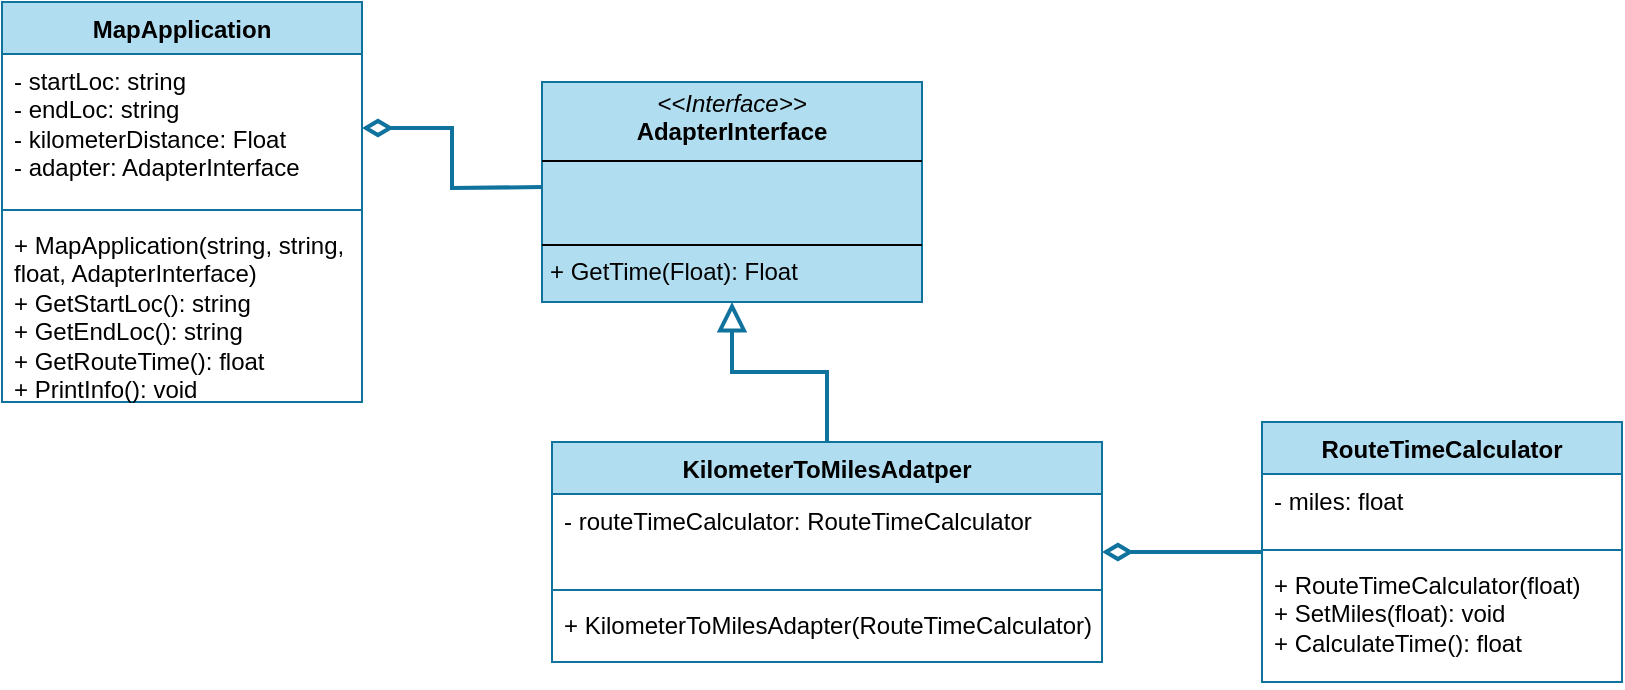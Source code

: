 <mxfile version="26.0.6">
  <diagram name="1 oldal" id="ih_HioFE11-8KtqgBiw_">
    <mxGraphModel dx="1551" dy="384" grid="1" gridSize="10" guides="1" tooltips="1" connect="1" arrows="1" fold="1" page="1" pageScale="1" pageWidth="827" pageHeight="1169" math="0" shadow="0">
      <root>
        <mxCell id="0" />
        <mxCell id="1" parent="0" />
        <mxCell id="5-vfJQSfanG8a6VxVlxj-1" value="&lt;p style=&quot;margin:0px;margin-top:4px;text-align:center;&quot;&gt;&lt;i&gt;&amp;lt;&amp;lt;Interface&amp;gt;&amp;gt;&lt;/i&gt;&lt;br&gt;&lt;b&gt;AdapterInterface&lt;/b&gt;&lt;/p&gt;&lt;hr size=&quot;1&quot; style=&quot;border-style:solid;&quot;&gt;&lt;p style=&quot;margin:0px;margin-left:4px;&quot;&gt;&amp;nbsp;&lt;/p&gt;&lt;p style=&quot;margin:0px;margin-left:4px;&quot;&gt;&lt;br&gt;&lt;/p&gt;&lt;hr size=&quot;1&quot; style=&quot;border-style:solid;&quot;&gt;&lt;p style=&quot;margin:0px;margin-left:4px;&quot;&gt;+ GetTime(Float): Float&lt;/p&gt;" style="verticalAlign=top;align=left;overflow=fill;html=1;whiteSpace=wrap;fillColor=#b1ddf0;strokeColor=#10739e;" vertex="1" parent="1">
          <mxGeometry x="260" y="80" width="190" height="110" as="geometry" />
        </mxCell>
        <mxCell id="5-vfJQSfanG8a6VxVlxj-6" style="edgeStyle=orthogonalEdgeStyle;rounded=0;orthogonalLoop=1;jettySize=auto;html=1;endSize=10;fillColor=#b1ddf0;strokeColor=#10739e;endArrow=diamondThin;endFill=0;strokeWidth=2;targetPerimeterSpacing=0;" edge="1" parent="1" target="5-vfJQSfanG8a6VxVlxj-3">
          <mxGeometry relative="1" as="geometry">
            <mxPoint x="260" y="132.514" as="sourcePoint" />
            <mxPoint x="170" y="137.48" as="targetPoint" />
          </mxGeometry>
        </mxCell>
        <mxCell id="5-vfJQSfanG8a6VxVlxj-2" value="MapApplication" style="swimlane;fontStyle=1;align=center;verticalAlign=top;childLayout=stackLayout;horizontal=1;startSize=26;horizontalStack=0;resizeParent=1;resizeParentMax=0;resizeLast=0;collapsible=1;marginBottom=0;whiteSpace=wrap;html=1;fillColor=#b1ddf0;strokeColor=#10739e;" vertex="1" parent="1">
          <mxGeometry x="-10" y="40" width="180" height="200" as="geometry" />
        </mxCell>
        <mxCell id="5-vfJQSfanG8a6VxVlxj-3" value="- startLoc: string&lt;div&gt;- endLoc: string&lt;/div&gt;&lt;div&gt;- kilometerDistance: Float&lt;/div&gt;&lt;div&gt;- adapter: AdapterInterface&lt;/div&gt;" style="text;strokeColor=none;fillColor=none;align=left;verticalAlign=top;spacingLeft=4;spacingRight=4;overflow=hidden;rotatable=0;points=[[0,0.5],[1,0.5]];portConstraint=eastwest;whiteSpace=wrap;html=1;" vertex="1" parent="5-vfJQSfanG8a6VxVlxj-2">
          <mxGeometry y="26" width="180" height="74" as="geometry" />
        </mxCell>
        <mxCell id="5-vfJQSfanG8a6VxVlxj-4" value="" style="line;strokeWidth=1;fillColor=none;align=left;verticalAlign=middle;spacingTop=-1;spacingLeft=3;spacingRight=3;rotatable=0;labelPosition=right;points=[];portConstraint=eastwest;strokeColor=inherit;" vertex="1" parent="5-vfJQSfanG8a6VxVlxj-2">
          <mxGeometry y="100" width="180" height="8" as="geometry" />
        </mxCell>
        <mxCell id="5-vfJQSfanG8a6VxVlxj-5" value="+ MapApplication(string, string, float, AdapterInterface)&lt;div&gt;+ GetStartLoc(): string&lt;/div&gt;&lt;div&gt;+ GetEndLoc(): string&lt;/div&gt;&lt;div&gt;+ GetRouteTime(): float&lt;/div&gt;&lt;div&gt;+ PrintInfo(): void&lt;/div&gt;" style="text;strokeColor=none;fillColor=none;align=left;verticalAlign=top;spacingLeft=4;spacingRight=4;overflow=hidden;rotatable=0;points=[[0,0.5],[1,0.5]];portConstraint=eastwest;whiteSpace=wrap;html=1;" vertex="1" parent="5-vfJQSfanG8a6VxVlxj-2">
          <mxGeometry y="108" width="180" height="92" as="geometry" />
        </mxCell>
        <mxCell id="5-vfJQSfanG8a6VxVlxj-8" style="edgeStyle=orthogonalEdgeStyle;rounded=0;orthogonalLoop=1;jettySize=auto;html=1;endSize=10;fillColor=#b1ddf0;strokeColor=#10739e;endArrow=block;endFill=0;strokeWidth=2;" edge="1" parent="1" source="5-vfJQSfanG8a6VxVlxj-9" target="5-vfJQSfanG8a6VxVlxj-1">
          <mxGeometry relative="1" as="geometry">
            <mxPoint x="270" y="142.514" as="sourcePoint" />
            <mxPoint x="180" y="113" as="targetPoint" />
          </mxGeometry>
        </mxCell>
        <mxCell id="5-vfJQSfanG8a6VxVlxj-9" value="KilometerToMilesAdatper" style="swimlane;fontStyle=1;align=center;verticalAlign=top;childLayout=stackLayout;horizontal=1;startSize=26;horizontalStack=0;resizeParent=1;resizeParentMax=0;resizeLast=0;collapsible=1;marginBottom=0;whiteSpace=wrap;html=1;fillColor=#b1ddf0;strokeColor=#10739e;" vertex="1" parent="1">
          <mxGeometry x="265" y="260" width="275" height="110" as="geometry" />
        </mxCell>
        <mxCell id="5-vfJQSfanG8a6VxVlxj-10" value="- routeTimeCalculator: RouteTimeCalculator" style="text;strokeColor=none;fillColor=none;align=left;verticalAlign=top;spacingLeft=4;spacingRight=4;overflow=hidden;rotatable=0;points=[[0,0.5],[1,0.5]];portConstraint=eastwest;whiteSpace=wrap;html=1;" vertex="1" parent="5-vfJQSfanG8a6VxVlxj-9">
          <mxGeometry y="26" width="275" height="44" as="geometry" />
        </mxCell>
        <mxCell id="5-vfJQSfanG8a6VxVlxj-11" value="" style="line;strokeWidth=1;fillColor=none;align=left;verticalAlign=middle;spacingTop=-1;spacingLeft=3;spacingRight=3;rotatable=0;labelPosition=right;points=[];portConstraint=eastwest;strokeColor=inherit;" vertex="1" parent="5-vfJQSfanG8a6VxVlxj-9">
          <mxGeometry y="70" width="275" height="8" as="geometry" />
        </mxCell>
        <mxCell id="5-vfJQSfanG8a6VxVlxj-12" value="+ KilometerToMilesAdapter(RouteTimeCalculator)&lt;div&gt;&lt;br&gt;&lt;/div&gt;" style="text;strokeColor=none;fillColor=none;align=left;verticalAlign=top;spacingLeft=4;spacingRight=4;overflow=hidden;rotatable=0;points=[[0,0.5],[1,0.5]];portConstraint=eastwest;whiteSpace=wrap;html=1;" vertex="1" parent="5-vfJQSfanG8a6VxVlxj-9">
          <mxGeometry y="78" width="275" height="32" as="geometry" />
        </mxCell>
        <mxCell id="5-vfJQSfanG8a6VxVlxj-13" value="RouteTimeCalculator" style="swimlane;fontStyle=1;align=center;verticalAlign=top;childLayout=stackLayout;horizontal=1;startSize=26;horizontalStack=0;resizeParent=1;resizeParentMax=0;resizeLast=0;collapsible=1;marginBottom=0;whiteSpace=wrap;html=1;fillColor=#b1ddf0;strokeColor=#10739e;" vertex="1" parent="1">
          <mxGeometry x="620" y="250" width="180" height="130" as="geometry" />
        </mxCell>
        <mxCell id="5-vfJQSfanG8a6VxVlxj-14" value="- miles: float" style="text;strokeColor=none;fillColor=none;align=left;verticalAlign=top;spacingLeft=4;spacingRight=4;overflow=hidden;rotatable=0;points=[[0,0.5],[1,0.5]];portConstraint=eastwest;whiteSpace=wrap;html=1;" vertex="1" parent="5-vfJQSfanG8a6VxVlxj-13">
          <mxGeometry y="26" width="180" height="34" as="geometry" />
        </mxCell>
        <mxCell id="5-vfJQSfanG8a6VxVlxj-15" value="" style="line;strokeWidth=1;fillColor=none;align=left;verticalAlign=middle;spacingTop=-1;spacingLeft=3;spacingRight=3;rotatable=0;labelPosition=right;points=[];portConstraint=eastwest;strokeColor=inherit;" vertex="1" parent="5-vfJQSfanG8a6VxVlxj-13">
          <mxGeometry y="60" width="180" height="8" as="geometry" />
        </mxCell>
        <mxCell id="5-vfJQSfanG8a6VxVlxj-16" value="&lt;div&gt;+ RouteTimeCalculator(float)&lt;/div&gt;&lt;div&gt;+ SetMiles(float): void&lt;/div&gt;&lt;div&gt;+ CalculateTime(): float&lt;/div&gt;" style="text;strokeColor=none;fillColor=none;align=left;verticalAlign=top;spacingLeft=4;spacingRight=4;overflow=hidden;rotatable=0;points=[[0,0.5],[1,0.5]];portConstraint=eastwest;whiteSpace=wrap;html=1;" vertex="1" parent="5-vfJQSfanG8a6VxVlxj-13">
          <mxGeometry y="68" width="180" height="62" as="geometry" />
        </mxCell>
        <mxCell id="5-vfJQSfanG8a6VxVlxj-17" style="edgeStyle=orthogonalEdgeStyle;rounded=0;orthogonalLoop=1;jettySize=auto;html=1;endSize=10;fillColor=#b1ddf0;strokeColor=#10739e;endArrow=diamondThin;endFill=0;strokeWidth=2;targetPerimeterSpacing=0;" edge="1" parent="1" source="5-vfJQSfanG8a6VxVlxj-13" target="5-vfJQSfanG8a6VxVlxj-9">
          <mxGeometry relative="1" as="geometry">
            <mxPoint x="270" y="142.514" as="sourcePoint" />
            <mxPoint x="180" y="113" as="targetPoint" />
          </mxGeometry>
        </mxCell>
      </root>
    </mxGraphModel>
  </diagram>
</mxfile>

